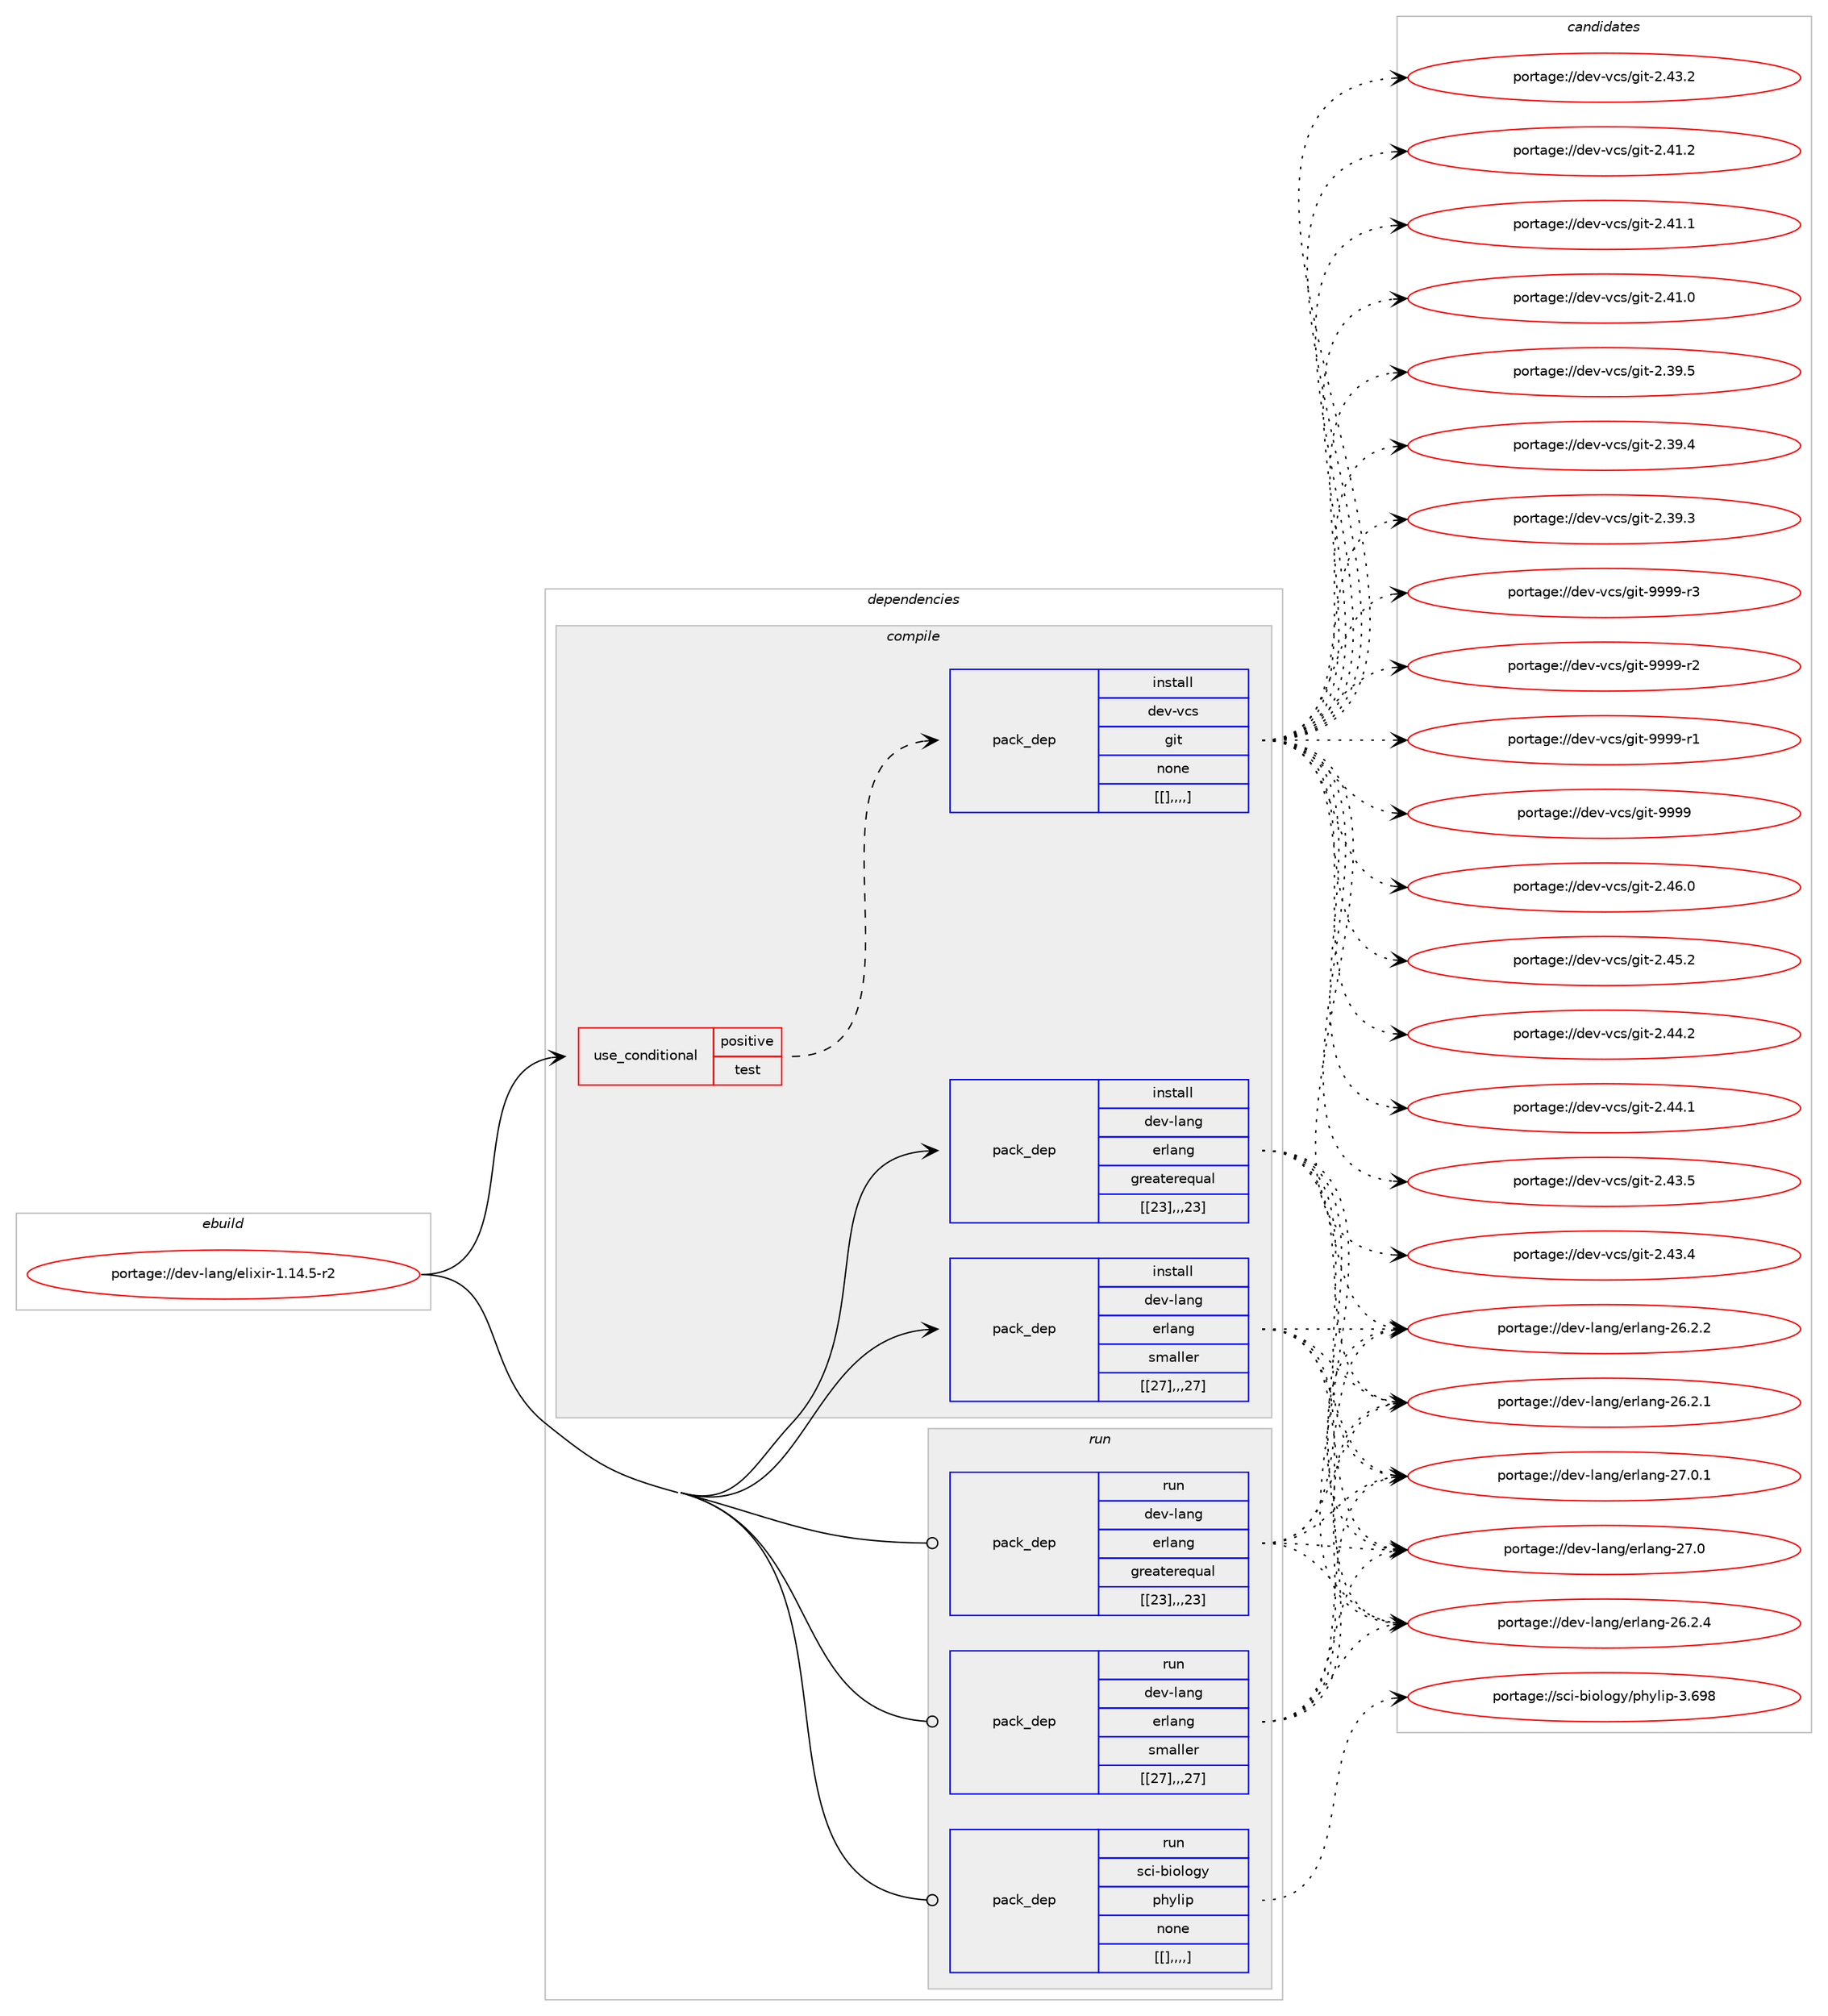 digraph prolog {

# *************
# Graph options
# *************

newrank=true;
concentrate=true;
compound=true;
graph [rankdir=LR,fontname=Helvetica,fontsize=10,ranksep=1.5];#, ranksep=2.5, nodesep=0.2];
edge  [arrowhead=vee];
node  [fontname=Helvetica,fontsize=10];

# **********
# The ebuild
# **********

subgraph cluster_leftcol {
color=gray;
label=<<i>ebuild</i>>;
id [label="portage://dev-lang/elixir-1.14.5-r2", color=red, width=4, href="../dev-lang/elixir-1.14.5-r2.svg"];
}

# ****************
# The dependencies
# ****************

subgraph cluster_midcol {
color=gray;
label=<<i>dependencies</i>>;
subgraph cluster_compile {
fillcolor="#eeeeee";
style=filled;
label=<<i>compile</i>>;
subgraph cond23157 {
dependency98993 [label=<<TABLE BORDER="0" CELLBORDER="1" CELLSPACING="0" CELLPADDING="4"><TR><TD ROWSPAN="3" CELLPADDING="10">use_conditional</TD></TR><TR><TD>positive</TD></TR><TR><TD>test</TD></TR></TABLE>>, shape=none, color=red];
subgraph pack74778 {
dependency98994 [label=<<TABLE BORDER="0" CELLBORDER="1" CELLSPACING="0" CELLPADDING="4" WIDTH="220"><TR><TD ROWSPAN="6" CELLPADDING="30">pack_dep</TD></TR><TR><TD WIDTH="110">install</TD></TR><TR><TD>dev-vcs</TD></TR><TR><TD>git</TD></TR><TR><TD>none</TD></TR><TR><TD>[[],,,,]</TD></TR></TABLE>>, shape=none, color=blue];
}
dependency98993:e -> dependency98994:w [weight=20,style="dashed",arrowhead="vee"];
}
id:e -> dependency98993:w [weight=20,style="solid",arrowhead="vee"];
subgraph pack74779 {
dependency98995 [label=<<TABLE BORDER="0" CELLBORDER="1" CELLSPACING="0" CELLPADDING="4" WIDTH="220"><TR><TD ROWSPAN="6" CELLPADDING="30">pack_dep</TD></TR><TR><TD WIDTH="110">install</TD></TR><TR><TD>dev-lang</TD></TR><TR><TD>erlang</TD></TR><TR><TD>greaterequal</TD></TR><TR><TD>[[23],,,23]</TD></TR></TABLE>>, shape=none, color=blue];
}
id:e -> dependency98995:w [weight=20,style="solid",arrowhead="vee"];
subgraph pack74780 {
dependency98996 [label=<<TABLE BORDER="0" CELLBORDER="1" CELLSPACING="0" CELLPADDING="4" WIDTH="220"><TR><TD ROWSPAN="6" CELLPADDING="30">pack_dep</TD></TR><TR><TD WIDTH="110">install</TD></TR><TR><TD>dev-lang</TD></TR><TR><TD>erlang</TD></TR><TR><TD>smaller</TD></TR><TR><TD>[[27],,,27]</TD></TR></TABLE>>, shape=none, color=blue];
}
id:e -> dependency98996:w [weight=20,style="solid",arrowhead="vee"];
}
subgraph cluster_compileandrun {
fillcolor="#eeeeee";
style=filled;
label=<<i>compile and run</i>>;
}
subgraph cluster_run {
fillcolor="#eeeeee";
style=filled;
label=<<i>run</i>>;
subgraph pack74781 {
dependency98997 [label=<<TABLE BORDER="0" CELLBORDER="1" CELLSPACING="0" CELLPADDING="4" WIDTH="220"><TR><TD ROWSPAN="6" CELLPADDING="30">pack_dep</TD></TR><TR><TD WIDTH="110">run</TD></TR><TR><TD>dev-lang</TD></TR><TR><TD>erlang</TD></TR><TR><TD>greaterequal</TD></TR><TR><TD>[[23],,,23]</TD></TR></TABLE>>, shape=none, color=blue];
}
id:e -> dependency98997:w [weight=20,style="solid",arrowhead="odot"];
subgraph pack74782 {
dependency98998 [label=<<TABLE BORDER="0" CELLBORDER="1" CELLSPACING="0" CELLPADDING="4" WIDTH="220"><TR><TD ROWSPAN="6" CELLPADDING="30">pack_dep</TD></TR><TR><TD WIDTH="110">run</TD></TR><TR><TD>dev-lang</TD></TR><TR><TD>erlang</TD></TR><TR><TD>smaller</TD></TR><TR><TD>[[27],,,27]</TD></TR></TABLE>>, shape=none, color=blue];
}
id:e -> dependency98998:w [weight=20,style="solid",arrowhead="odot"];
subgraph pack74783 {
dependency98999 [label=<<TABLE BORDER="0" CELLBORDER="1" CELLSPACING="0" CELLPADDING="4" WIDTH="220"><TR><TD ROWSPAN="6" CELLPADDING="30">pack_dep</TD></TR><TR><TD WIDTH="110">run</TD></TR><TR><TD>sci-biology</TD></TR><TR><TD>phylip</TD></TR><TR><TD>none</TD></TR><TR><TD>[[],,,,]</TD></TR></TABLE>>, shape=none, color=blue];
}
id:e -> dependency98999:w [weight=20,style="solid",arrowhead="odot"];
}
}

# **************
# The candidates
# **************

subgraph cluster_choices {
rank=same;
color=gray;
label=<<i>candidates</i>>;

subgraph choice74778 {
color=black;
nodesep=1;
choice10010111845118991154710310511645575757574511451 [label="portage://dev-vcs/git-9999-r3", color=red, width=4,href="../dev-vcs/git-9999-r3.svg"];
choice10010111845118991154710310511645575757574511450 [label="portage://dev-vcs/git-9999-r2", color=red, width=4,href="../dev-vcs/git-9999-r2.svg"];
choice10010111845118991154710310511645575757574511449 [label="portage://dev-vcs/git-9999-r1", color=red, width=4,href="../dev-vcs/git-9999-r1.svg"];
choice1001011184511899115471031051164557575757 [label="portage://dev-vcs/git-9999", color=red, width=4,href="../dev-vcs/git-9999.svg"];
choice10010111845118991154710310511645504652544648 [label="portage://dev-vcs/git-2.46.0", color=red, width=4,href="../dev-vcs/git-2.46.0.svg"];
choice10010111845118991154710310511645504652534650 [label="portage://dev-vcs/git-2.45.2", color=red, width=4,href="../dev-vcs/git-2.45.2.svg"];
choice10010111845118991154710310511645504652524650 [label="portage://dev-vcs/git-2.44.2", color=red, width=4,href="../dev-vcs/git-2.44.2.svg"];
choice10010111845118991154710310511645504652524649 [label="portage://dev-vcs/git-2.44.1", color=red, width=4,href="../dev-vcs/git-2.44.1.svg"];
choice10010111845118991154710310511645504652514653 [label="portage://dev-vcs/git-2.43.5", color=red, width=4,href="../dev-vcs/git-2.43.5.svg"];
choice10010111845118991154710310511645504652514652 [label="portage://dev-vcs/git-2.43.4", color=red, width=4,href="../dev-vcs/git-2.43.4.svg"];
choice10010111845118991154710310511645504652514650 [label="portage://dev-vcs/git-2.43.2", color=red, width=4,href="../dev-vcs/git-2.43.2.svg"];
choice10010111845118991154710310511645504652494650 [label="portage://dev-vcs/git-2.41.2", color=red, width=4,href="../dev-vcs/git-2.41.2.svg"];
choice10010111845118991154710310511645504652494649 [label="portage://dev-vcs/git-2.41.1", color=red, width=4,href="../dev-vcs/git-2.41.1.svg"];
choice10010111845118991154710310511645504652494648 [label="portage://dev-vcs/git-2.41.0", color=red, width=4,href="../dev-vcs/git-2.41.0.svg"];
choice10010111845118991154710310511645504651574653 [label="portage://dev-vcs/git-2.39.5", color=red, width=4,href="../dev-vcs/git-2.39.5.svg"];
choice10010111845118991154710310511645504651574652 [label="portage://dev-vcs/git-2.39.4", color=red, width=4,href="../dev-vcs/git-2.39.4.svg"];
choice10010111845118991154710310511645504651574651 [label="portage://dev-vcs/git-2.39.3", color=red, width=4,href="../dev-vcs/git-2.39.3.svg"];
dependency98994:e -> choice10010111845118991154710310511645575757574511451:w [style=dotted,weight="100"];
dependency98994:e -> choice10010111845118991154710310511645575757574511450:w [style=dotted,weight="100"];
dependency98994:e -> choice10010111845118991154710310511645575757574511449:w [style=dotted,weight="100"];
dependency98994:e -> choice1001011184511899115471031051164557575757:w [style=dotted,weight="100"];
dependency98994:e -> choice10010111845118991154710310511645504652544648:w [style=dotted,weight="100"];
dependency98994:e -> choice10010111845118991154710310511645504652534650:w [style=dotted,weight="100"];
dependency98994:e -> choice10010111845118991154710310511645504652524650:w [style=dotted,weight="100"];
dependency98994:e -> choice10010111845118991154710310511645504652524649:w [style=dotted,weight="100"];
dependency98994:e -> choice10010111845118991154710310511645504652514653:w [style=dotted,weight="100"];
dependency98994:e -> choice10010111845118991154710310511645504652514652:w [style=dotted,weight="100"];
dependency98994:e -> choice10010111845118991154710310511645504652514650:w [style=dotted,weight="100"];
dependency98994:e -> choice10010111845118991154710310511645504652494650:w [style=dotted,weight="100"];
dependency98994:e -> choice10010111845118991154710310511645504652494649:w [style=dotted,weight="100"];
dependency98994:e -> choice10010111845118991154710310511645504652494648:w [style=dotted,weight="100"];
dependency98994:e -> choice10010111845118991154710310511645504651574653:w [style=dotted,weight="100"];
dependency98994:e -> choice10010111845118991154710310511645504651574652:w [style=dotted,weight="100"];
dependency98994:e -> choice10010111845118991154710310511645504651574651:w [style=dotted,weight="100"];
}
subgraph choice74779 {
color=black;
nodesep=1;
choice1001011184510897110103471011141089711010345505546484649 [label="portage://dev-lang/erlang-27.0.1", color=red, width=4,href="../dev-lang/erlang-27.0.1.svg"];
choice100101118451089711010347101114108971101034550554648 [label="portage://dev-lang/erlang-27.0", color=red, width=4,href="../dev-lang/erlang-27.0.svg"];
choice1001011184510897110103471011141089711010345505446504652 [label="portage://dev-lang/erlang-26.2.4", color=red, width=4,href="../dev-lang/erlang-26.2.4.svg"];
choice1001011184510897110103471011141089711010345505446504650 [label="portage://dev-lang/erlang-26.2.2", color=red, width=4,href="../dev-lang/erlang-26.2.2.svg"];
choice1001011184510897110103471011141089711010345505446504649 [label="portage://dev-lang/erlang-26.2.1", color=red, width=4,href="../dev-lang/erlang-26.2.1.svg"];
dependency98995:e -> choice1001011184510897110103471011141089711010345505546484649:w [style=dotted,weight="100"];
dependency98995:e -> choice100101118451089711010347101114108971101034550554648:w [style=dotted,weight="100"];
dependency98995:e -> choice1001011184510897110103471011141089711010345505446504652:w [style=dotted,weight="100"];
dependency98995:e -> choice1001011184510897110103471011141089711010345505446504650:w [style=dotted,weight="100"];
dependency98995:e -> choice1001011184510897110103471011141089711010345505446504649:w [style=dotted,weight="100"];
}
subgraph choice74780 {
color=black;
nodesep=1;
choice1001011184510897110103471011141089711010345505546484649 [label="portage://dev-lang/erlang-27.0.1", color=red, width=4,href="../dev-lang/erlang-27.0.1.svg"];
choice100101118451089711010347101114108971101034550554648 [label="portage://dev-lang/erlang-27.0", color=red, width=4,href="../dev-lang/erlang-27.0.svg"];
choice1001011184510897110103471011141089711010345505446504652 [label="portage://dev-lang/erlang-26.2.4", color=red, width=4,href="../dev-lang/erlang-26.2.4.svg"];
choice1001011184510897110103471011141089711010345505446504650 [label="portage://dev-lang/erlang-26.2.2", color=red, width=4,href="../dev-lang/erlang-26.2.2.svg"];
choice1001011184510897110103471011141089711010345505446504649 [label="portage://dev-lang/erlang-26.2.1", color=red, width=4,href="../dev-lang/erlang-26.2.1.svg"];
dependency98996:e -> choice1001011184510897110103471011141089711010345505546484649:w [style=dotted,weight="100"];
dependency98996:e -> choice100101118451089711010347101114108971101034550554648:w [style=dotted,weight="100"];
dependency98996:e -> choice1001011184510897110103471011141089711010345505446504652:w [style=dotted,weight="100"];
dependency98996:e -> choice1001011184510897110103471011141089711010345505446504650:w [style=dotted,weight="100"];
dependency98996:e -> choice1001011184510897110103471011141089711010345505446504649:w [style=dotted,weight="100"];
}
subgraph choice74781 {
color=black;
nodesep=1;
choice1001011184510897110103471011141089711010345505546484649 [label="portage://dev-lang/erlang-27.0.1", color=red, width=4,href="../dev-lang/erlang-27.0.1.svg"];
choice100101118451089711010347101114108971101034550554648 [label="portage://dev-lang/erlang-27.0", color=red, width=4,href="../dev-lang/erlang-27.0.svg"];
choice1001011184510897110103471011141089711010345505446504652 [label="portage://dev-lang/erlang-26.2.4", color=red, width=4,href="../dev-lang/erlang-26.2.4.svg"];
choice1001011184510897110103471011141089711010345505446504650 [label="portage://dev-lang/erlang-26.2.2", color=red, width=4,href="../dev-lang/erlang-26.2.2.svg"];
choice1001011184510897110103471011141089711010345505446504649 [label="portage://dev-lang/erlang-26.2.1", color=red, width=4,href="../dev-lang/erlang-26.2.1.svg"];
dependency98997:e -> choice1001011184510897110103471011141089711010345505546484649:w [style=dotted,weight="100"];
dependency98997:e -> choice100101118451089711010347101114108971101034550554648:w [style=dotted,weight="100"];
dependency98997:e -> choice1001011184510897110103471011141089711010345505446504652:w [style=dotted,weight="100"];
dependency98997:e -> choice1001011184510897110103471011141089711010345505446504650:w [style=dotted,weight="100"];
dependency98997:e -> choice1001011184510897110103471011141089711010345505446504649:w [style=dotted,weight="100"];
}
subgraph choice74782 {
color=black;
nodesep=1;
choice1001011184510897110103471011141089711010345505546484649 [label="portage://dev-lang/erlang-27.0.1", color=red, width=4,href="../dev-lang/erlang-27.0.1.svg"];
choice100101118451089711010347101114108971101034550554648 [label="portage://dev-lang/erlang-27.0", color=red, width=4,href="../dev-lang/erlang-27.0.svg"];
choice1001011184510897110103471011141089711010345505446504652 [label="portage://dev-lang/erlang-26.2.4", color=red, width=4,href="../dev-lang/erlang-26.2.4.svg"];
choice1001011184510897110103471011141089711010345505446504650 [label="portage://dev-lang/erlang-26.2.2", color=red, width=4,href="../dev-lang/erlang-26.2.2.svg"];
choice1001011184510897110103471011141089711010345505446504649 [label="portage://dev-lang/erlang-26.2.1", color=red, width=4,href="../dev-lang/erlang-26.2.1.svg"];
dependency98998:e -> choice1001011184510897110103471011141089711010345505546484649:w [style=dotted,weight="100"];
dependency98998:e -> choice100101118451089711010347101114108971101034550554648:w [style=dotted,weight="100"];
dependency98998:e -> choice1001011184510897110103471011141089711010345505446504652:w [style=dotted,weight="100"];
dependency98998:e -> choice1001011184510897110103471011141089711010345505446504650:w [style=dotted,weight="100"];
dependency98998:e -> choice1001011184510897110103471011141089711010345505446504649:w [style=dotted,weight="100"];
}
subgraph choice74783 {
color=black;
nodesep=1;
choice11599105459810511110811110312147112104121108105112455146545756 [label="portage://sci-biology/phylip-3.698", color=red, width=4,href="../sci-biology/phylip-3.698.svg"];
dependency98999:e -> choice11599105459810511110811110312147112104121108105112455146545756:w [style=dotted,weight="100"];
}
}

}
